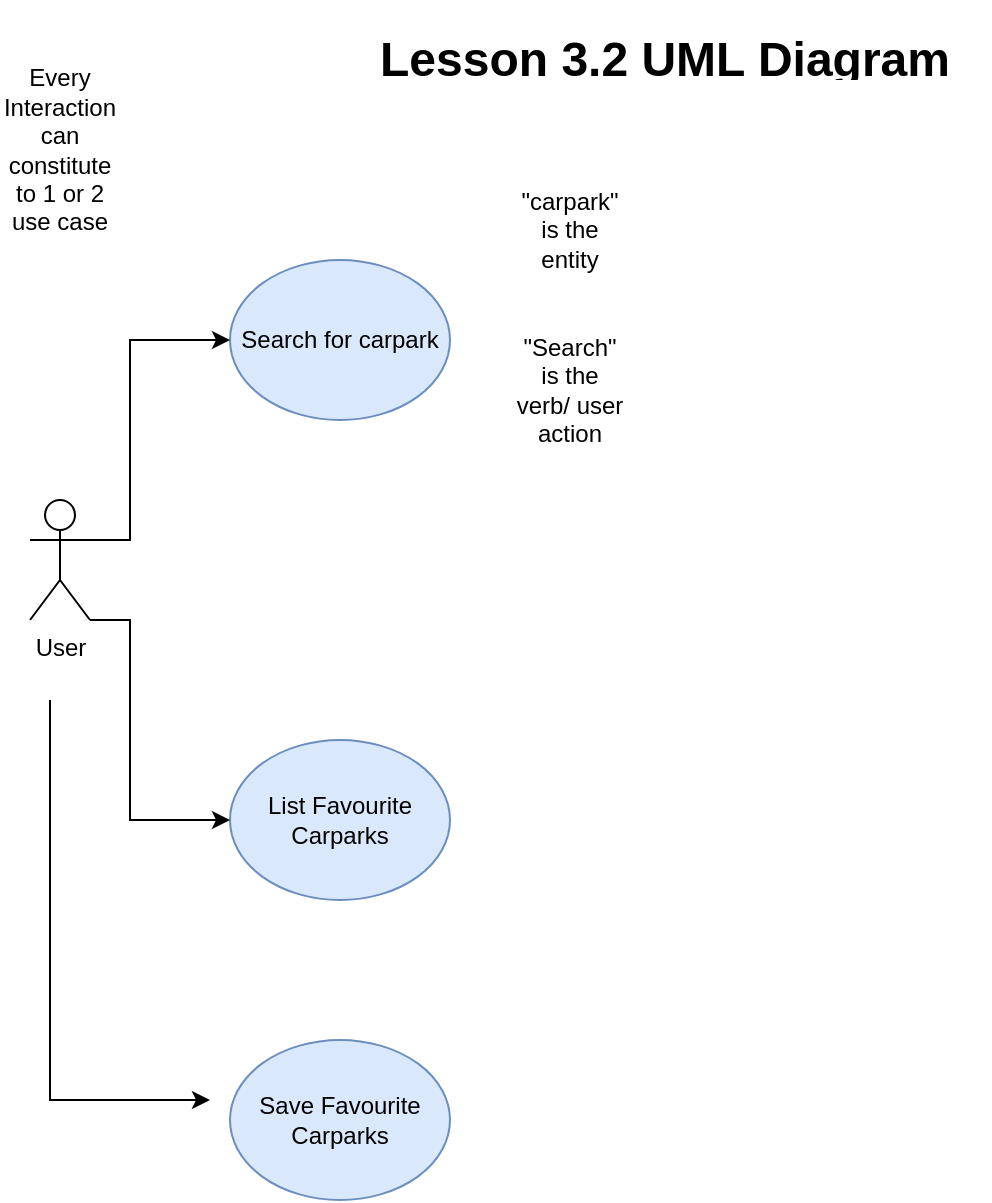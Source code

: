 <mxfile version="16.4.11" type="github">
  <diagram id="0TYubsbcnKdZuzJ9Is37" name="Page-1">
    <mxGraphModel dx="780" dy="1105" grid="1" gridSize="10" guides="1" tooltips="1" connect="1" arrows="1" fold="1" page="1" pageScale="1" pageWidth="850" pageHeight="1100" math="0" shadow="0">
      <root>
        <mxCell id="0" />
        <mxCell id="1" parent="0" />
        <mxCell id="M5tBJFbukFyBzNnrsfe0-1" value="&lt;h1&gt;Lesson 3.2 UML Diagram&lt;/h1&gt;" style="text;html=1;strokeColor=none;fillColor=none;spacing=5;spacingTop=-20;whiteSpace=wrap;overflow=hidden;rounded=0;" vertex="1" parent="1">
          <mxGeometry x="240" y="20" width="310" height="30" as="geometry" />
        </mxCell>
        <mxCell id="M5tBJFbukFyBzNnrsfe0-2" value="User" style="shape=umlActor;verticalLabelPosition=bottom;verticalAlign=top;html=1;outlineConnect=0;" vertex="1" parent="1">
          <mxGeometry x="70" y="260" width="30" height="60" as="geometry" />
        </mxCell>
        <mxCell id="M5tBJFbukFyBzNnrsfe0-5" value="Search for carpark" style="ellipse;whiteSpace=wrap;html=1;fillColor=#dae8fc;strokeColor=#6c8ebf;" vertex="1" parent="1">
          <mxGeometry x="170" y="140" width="110" height="80" as="geometry" />
        </mxCell>
        <mxCell id="M5tBJFbukFyBzNnrsfe0-6" value="List Favourite Carparks" style="ellipse;whiteSpace=wrap;html=1;fillColor=#dae8fc;strokeColor=#6c8ebf;" vertex="1" parent="1">
          <mxGeometry x="170" y="380" width="110" height="80" as="geometry" />
        </mxCell>
        <mxCell id="M5tBJFbukFyBzNnrsfe0-13" value="" style="endArrow=classic;html=1;rounded=0;entryX=0;entryY=0.5;entryDx=0;entryDy=0;" edge="1" parent="1" target="M5tBJFbukFyBzNnrsfe0-5">
          <mxGeometry width="50" height="50" relative="1" as="geometry">
            <mxPoint x="100" y="280" as="sourcePoint" />
            <mxPoint x="150" y="230" as="targetPoint" />
            <Array as="points">
              <mxPoint x="120" y="280" />
              <mxPoint x="120" y="180" />
            </Array>
          </mxGeometry>
        </mxCell>
        <mxCell id="M5tBJFbukFyBzNnrsfe0-15" value="" style="endArrow=classic;html=1;rounded=0;entryX=0;entryY=0.5;entryDx=0;entryDy=0;exitX=1;exitY=1;exitDx=0;exitDy=0;exitPerimeter=0;" edge="1" parent="1" source="M5tBJFbukFyBzNnrsfe0-2" target="M5tBJFbukFyBzNnrsfe0-6">
          <mxGeometry width="50" height="50" relative="1" as="geometry">
            <mxPoint x="100" y="300" as="sourcePoint" />
            <mxPoint x="120" y="380" as="targetPoint" />
            <Array as="points">
              <mxPoint x="120" y="320" />
              <mxPoint x="120" y="420" />
            </Array>
          </mxGeometry>
        </mxCell>
        <mxCell id="M5tBJFbukFyBzNnrsfe0-20" value="&quot;carpark&quot; is the entity" style="text;html=1;strokeColor=none;fillColor=none;align=center;verticalAlign=middle;whiteSpace=wrap;rounded=0;" vertex="1" parent="1">
          <mxGeometry x="310" y="110" width="60" height="30" as="geometry" />
        </mxCell>
        <mxCell id="M5tBJFbukFyBzNnrsfe0-21" value="&quot;Search&quot; is the verb/ user action" style="text;html=1;strokeColor=none;fillColor=none;align=center;verticalAlign=middle;whiteSpace=wrap;rounded=0;" vertex="1" parent="1">
          <mxGeometry x="310" y="190" width="60" height="30" as="geometry" />
        </mxCell>
        <mxCell id="M5tBJFbukFyBzNnrsfe0-23" value="Save Favourite Carparks" style="ellipse;whiteSpace=wrap;html=1;fillColor=#dae8fc;strokeColor=#6c8ebf;" vertex="1" parent="1">
          <mxGeometry x="170" y="530" width="110" height="80" as="geometry" />
        </mxCell>
        <mxCell id="M5tBJFbukFyBzNnrsfe0-24" value="" style="endArrow=classic;html=1;rounded=0;" edge="1" parent="1">
          <mxGeometry width="50" height="50" relative="1" as="geometry">
            <mxPoint x="80" y="360" as="sourcePoint" />
            <mxPoint x="160" y="560" as="targetPoint" />
            <Array as="points">
              <mxPoint x="80" y="560" />
            </Array>
          </mxGeometry>
        </mxCell>
        <mxCell id="M5tBJFbukFyBzNnrsfe0-25" value="Every Interaction can constitute to 1 or 2 use case" style="text;html=1;strokeColor=none;fillColor=none;align=center;verticalAlign=middle;whiteSpace=wrap;rounded=0;" vertex="1" parent="1">
          <mxGeometry x="55" y="70" width="60" height="30" as="geometry" />
        </mxCell>
      </root>
    </mxGraphModel>
  </diagram>
</mxfile>
